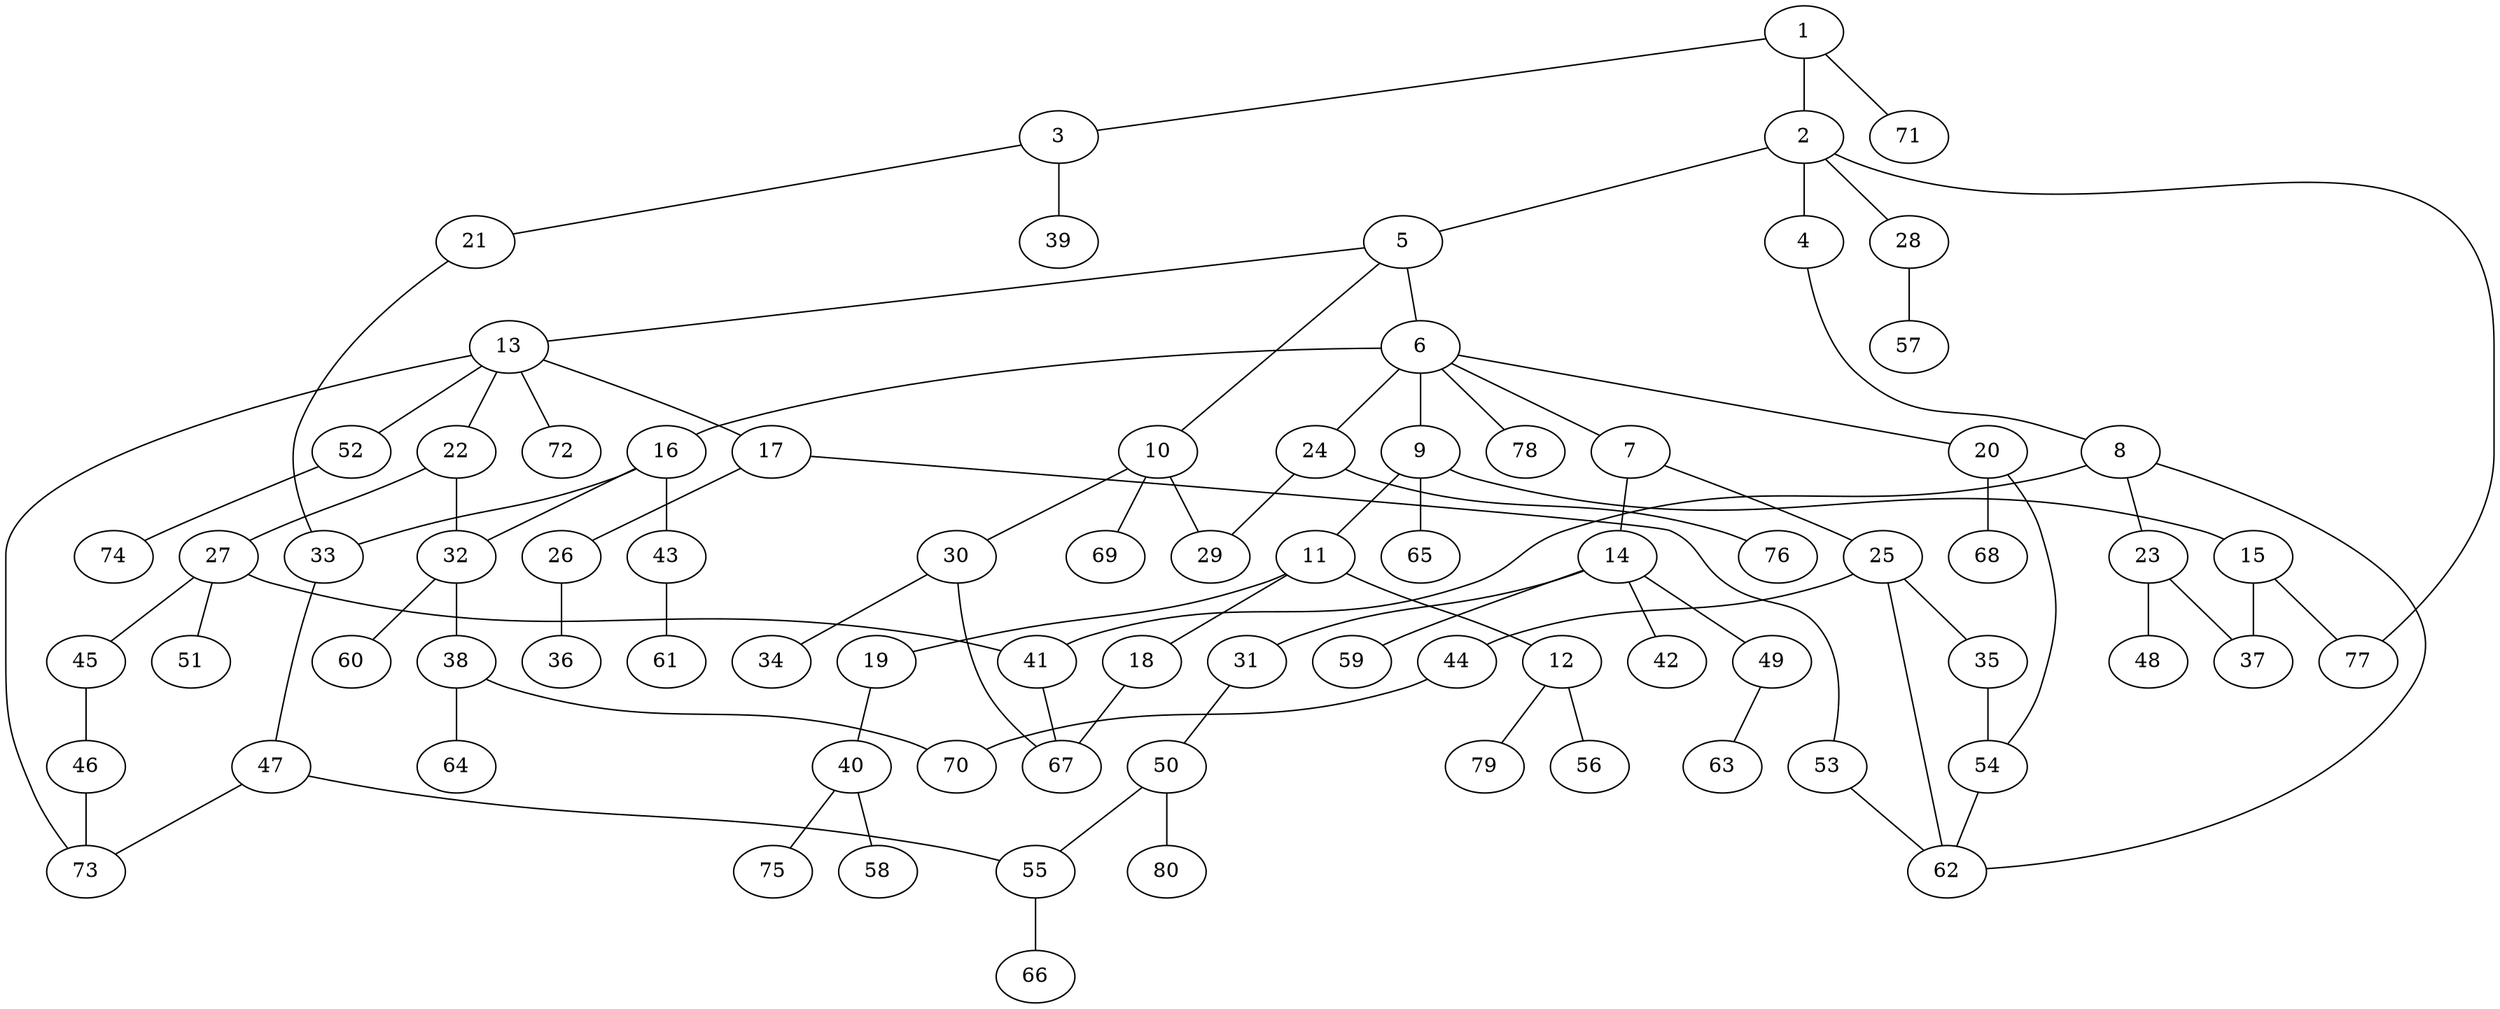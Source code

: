 graph graphname {1--2
1--3
1--71
2--4
2--5
2--28
2--77
3--21
3--39
4--8
5--6
5--10
5--13
6--7
6--9
6--16
6--20
6--24
6--78
7--14
7--25
8--23
8--41
8--62
9--11
9--15
9--65
10--29
10--30
10--69
11--12
11--18
11--19
12--56
12--79
13--17
13--22
13--52
13--72
13--73
14--31
14--42
14--49
14--59
15--37
15--77
16--32
16--33
16--43
17--26
17--53
18--67
19--40
20--54
20--68
21--33
22--27
22--32
23--37
23--48
24--29
24--76
25--35
25--44
25--62
26--36
27--41
27--45
27--51
28--57
30--34
30--67
31--50
32--38
32--60
33--47
35--54
38--64
38--70
40--58
40--75
41--67
43--61
44--70
45--46
46--73
47--55
47--73
49--63
50--55
50--80
52--74
53--62
54--62
55--66
}